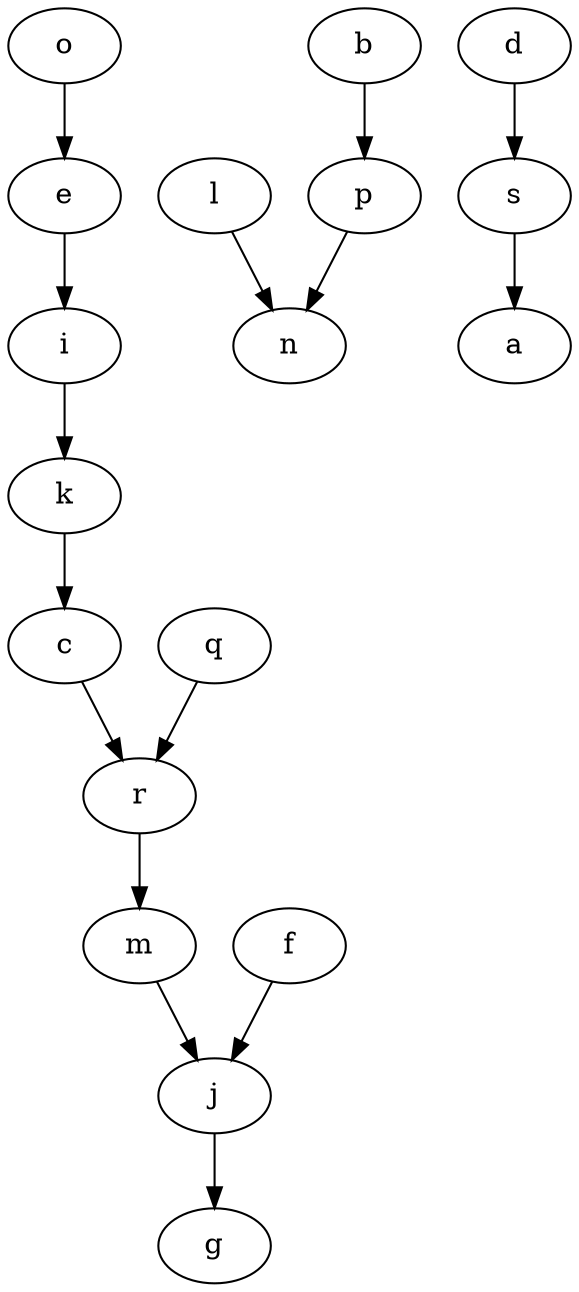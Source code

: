 digraph intersection {
  o -> e
  l -> n
  q -> r
  s -> a
  m -> j
  p -> n
  e -> i
  f -> j
  d -> s
  c -> r
  b -> p
  j -> g
  r -> m
  k -> c
  i -> k
}
